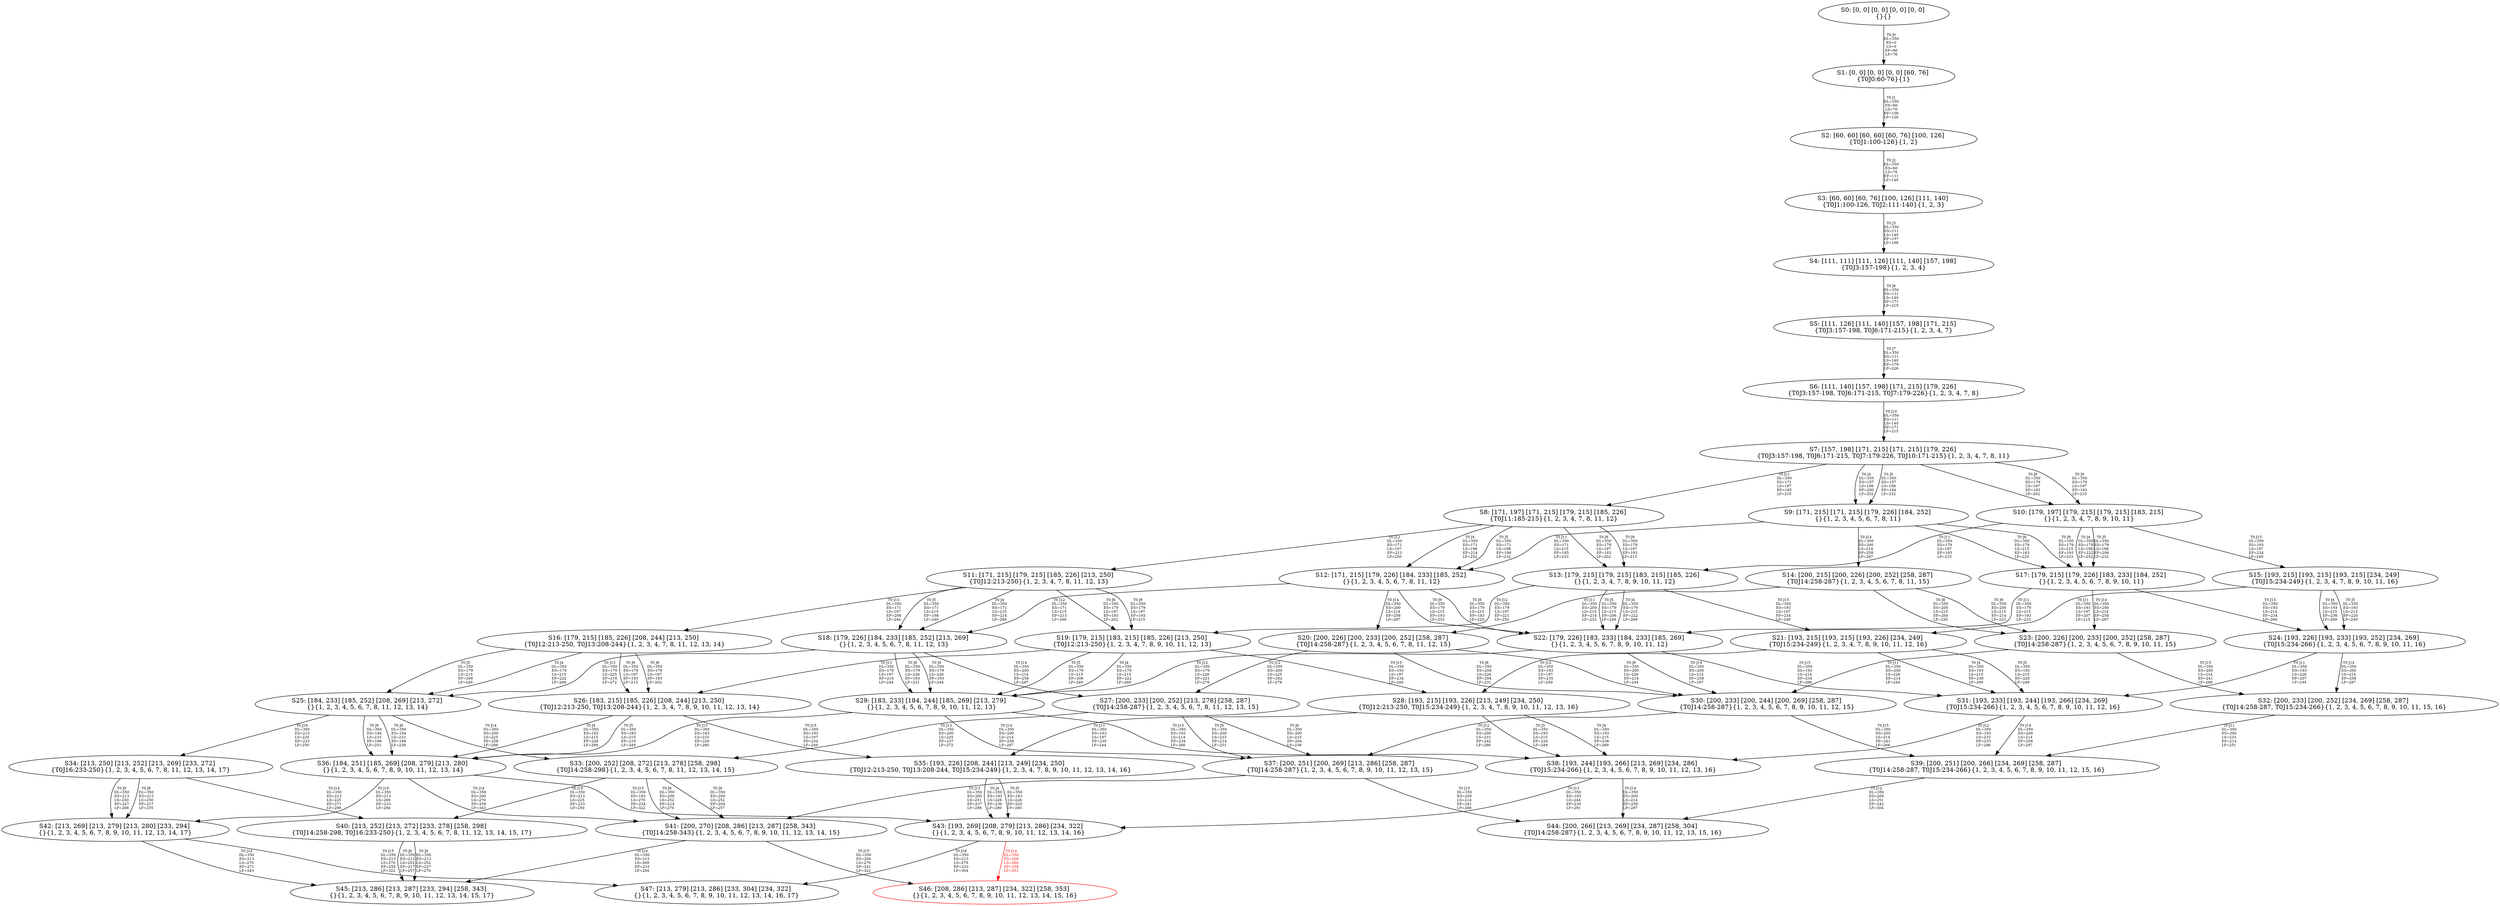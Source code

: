digraph {
	S0[label="S0: [0, 0] [0, 0] [0, 0] [0, 0] \n{}{}"];
	S1[label="S1: [0, 0] [0, 0] [0, 0] [60, 76] \n{T0J0:60-76}{1}"];
	S2[label="S2: [60, 60] [60, 60] [60, 76] [100, 126] \n{T0J1:100-126}{1, 2}"];
	S3[label="S3: [60, 60] [60, 76] [100, 126] [111, 140] \n{T0J1:100-126, T0J2:111-140}{1, 2, 3}"];
	S4[label="S4: [111, 111] [111, 126] [111, 140] [157, 198] \n{T0J3:157-198}{1, 2, 3, 4}"];
	S5[label="S5: [111, 126] [111, 140] [157, 198] [171, 215] \n{T0J3:157-198, T0J6:171-215}{1, 2, 3, 4, 7}"];
	S6[label="S6: [111, 140] [157, 198] [171, 215] [179, 226] \n{T0J3:157-198, T0J6:171-215, T0J7:179-226}{1, 2, 3, 4, 7, 8}"];
	S7[label="S7: [157, 198] [171, 215] [171, 215] [179, 226] \n{T0J3:157-198, T0J6:171-215, T0J7:179-226, T0J10:171-215}{1, 2, 3, 4, 7, 8, 11}"];
	S8[label="S8: [171, 197] [171, 215] [179, 215] [185, 226] \n{T0J11:185-215}{1, 2, 3, 4, 7, 8, 11, 12}"];
	S9[label="S9: [171, 215] [171, 215] [179, 226] [184, 252] \n{}{1, 2, 3, 4, 5, 6, 7, 8, 11}"];
	S10[label="S10: [179, 197] [179, 215] [179, 215] [183, 215] \n{}{1, 2, 3, 4, 7, 8, 9, 10, 11}"];
	S11[label="S11: [171, 215] [179, 215] [185, 226] [213, 250] \n{T0J12:213-250}{1, 2, 3, 4, 7, 8, 11, 12, 13}"];
	S12[label="S12: [171, 215] [179, 226] [184, 233] [185, 252] \n{}{1, 2, 3, 4, 5, 6, 7, 8, 11, 12}"];
	S13[label="S13: [179, 215] [179, 215] [183, 215] [185, 226] \n{}{1, 2, 3, 4, 7, 8, 9, 10, 11, 12}"];
	S14[label="S14: [200, 215] [200, 226] [200, 252] [258, 287] \n{T0J14:258-287}{1, 2, 3, 4, 5, 6, 7, 8, 11, 15}"];
	S15[label="S15: [193, 215] [193, 215] [193, 215] [234, 249] \n{T0J15:234-249}{1, 2, 3, 4, 7, 8, 9, 10, 11, 16}"];
	S16[label="S16: [179, 215] [185, 226] [208, 244] [213, 250] \n{T0J12:213-250, T0J13:208-244}{1, 2, 3, 4, 7, 8, 11, 12, 13, 14}"];
	S17[label="S17: [179, 215] [179, 226] [183, 233] [184, 252] \n{}{1, 2, 3, 4, 5, 6, 7, 8, 9, 10, 11}"];
	S18[label="S18: [179, 226] [184, 233] [185, 252] [213, 269] \n{}{1, 2, 3, 4, 5, 6, 7, 8, 11, 12, 13}"];
	S19[label="S19: [179, 215] [183, 215] [185, 226] [213, 250] \n{T0J12:213-250}{1, 2, 3, 4, 7, 8, 9, 10, 11, 12, 13}"];
	S20[label="S20: [200, 226] [200, 233] [200, 252] [258, 287] \n{T0J14:258-287}{1, 2, 3, 4, 5, 6, 7, 8, 11, 12, 15}"];
	S21[label="S21: [193, 215] [193, 215] [193, 226] [234, 249] \n{T0J15:234-249}{1, 2, 3, 4, 7, 8, 9, 10, 11, 12, 16}"];
	S22[label="S22: [179, 226] [183, 233] [184, 233] [185, 269] \n{}{1, 2, 3, 4, 5, 6, 7, 8, 9, 10, 11, 12}"];
	S23[label="S23: [200, 226] [200, 233] [200, 252] [258, 287] \n{T0J14:258-287}{1, 2, 3, 4, 5, 6, 7, 8, 9, 10, 11, 15}"];
	S24[label="S24: [193, 226] [193, 233] [193, 252] [234, 269] \n{T0J15:234-266}{1, 2, 3, 4, 5, 6, 7, 8, 9, 10, 11, 16}"];
	S25[label="S25: [184, 233] [185, 252] [208, 269] [213, 272] \n{}{1, 2, 3, 4, 5, 6, 7, 8, 11, 12, 13, 14}"];
	S26[label="S26: [183, 215] [185, 226] [208, 244] [213, 250] \n{T0J12:213-250, T0J13:208-244}{1, 2, 3, 4, 7, 8, 9, 10, 11, 12, 13, 14}"];
	S27[label="S27: [200, 233] [200, 252] [213, 278] [258, 287] \n{T0J14:258-287}{1, 2, 3, 4, 5, 6, 7, 8, 11, 12, 13, 15}"];
	S28[label="S28: [193, 215] [193, 226] [213, 249] [234, 250] \n{T0J12:213-250, T0J15:234-249}{1, 2, 3, 4, 7, 8, 9, 10, 11, 12, 13, 16}"];
	S29[label="S29: [183, 233] [184, 244] [185, 269] [213, 279] \n{}{1, 2, 3, 4, 5, 6, 7, 8, 9, 10, 11, 12, 13}"];
	S30[label="S30: [200, 233] [200, 244] [200, 269] [258, 287] \n{T0J14:258-287}{1, 2, 3, 4, 5, 6, 7, 8, 9, 10, 11, 12, 15}"];
	S31[label="S31: [193, 233] [193, 244] [193, 266] [234, 269] \n{T0J15:234-266}{1, 2, 3, 4, 5, 6, 7, 8, 9, 10, 11, 12, 16}"];
	S32[label="S32: [200, 233] [200, 252] [234, 269] [258, 287] \n{T0J14:258-287, T0J15:234-266}{1, 2, 3, 4, 5, 6, 7, 8, 9, 10, 11, 15, 16}"];
	S33[label="S33: [200, 252] [208, 272] [213, 278] [258, 298] \n{T0J14:258-298}{1, 2, 3, 4, 5, 6, 7, 8, 11, 12, 13, 14, 15}"];
	S34[label="S34: [213, 250] [213, 252] [213, 269] [233, 272] \n{T0J16:233-250}{1, 2, 3, 4, 5, 6, 7, 8, 11, 12, 13, 14, 17}"];
	S35[label="S35: [193, 226] [208, 244] [213, 249] [234, 250] \n{T0J12:213-250, T0J13:208-244, T0J15:234-249}{1, 2, 3, 4, 7, 8, 9, 10, 11, 12, 13, 14, 16}"];
	S36[label="S36: [184, 251] [185, 269] [208, 279] [213, 280] \n{}{1, 2, 3, 4, 5, 6, 7, 8, 9, 10, 11, 12, 13, 14}"];
	S37[label="S37: [200, 251] [200, 269] [213, 286] [258, 287] \n{T0J14:258-287}{1, 2, 3, 4, 5, 6, 7, 8, 9, 10, 11, 12, 13, 15}"];
	S38[label="S38: [193, 244] [193, 266] [213, 269] [234, 286] \n{T0J15:234-266}{1, 2, 3, 4, 5, 6, 7, 8, 9, 10, 11, 12, 13, 16}"];
	S39[label="S39: [200, 251] [200, 266] [234, 269] [258, 287] \n{T0J14:258-287, T0J15:234-266}{1, 2, 3, 4, 5, 6, 7, 8, 9, 10, 11, 12, 15, 16}"];
	S40[label="S40: [213, 252] [213, 272] [233, 278] [258, 298] \n{T0J14:258-298, T0J16:233-250}{1, 2, 3, 4, 5, 6, 7, 8, 11, 12, 13, 14, 15, 17}"];
	S41[label="S41: [200, 270] [208, 286] [213, 287] [258, 343] \n{T0J14:258-343}{1, 2, 3, 4, 5, 6, 7, 8, 9, 10, 11, 12, 13, 14, 15}"];
	S42[label="S42: [213, 269] [213, 279] [213, 280] [233, 294] \n{}{1, 2, 3, 4, 5, 6, 7, 8, 9, 10, 11, 12, 13, 14, 17}"];
	S43[label="S43: [193, 269] [208, 279] [213, 286] [234, 322] \n{}{1, 2, 3, 4, 5, 6, 7, 8, 9, 10, 11, 12, 13, 14, 16}"];
	S44[label="S44: [200, 266] [213, 269] [234, 287] [258, 304] \n{T0J14:258-287}{1, 2, 3, 4, 5, 6, 7, 8, 9, 10, 11, 12, 13, 15, 16}"];
	S45[label="S45: [213, 286] [213, 287] [233, 294] [258, 343] \n{}{1, 2, 3, 4, 5, 6, 7, 8, 9, 10, 11, 12, 13, 14, 15, 17}"];
	S46[label="S46: [208, 286] [213, 287] [234, 322] [258, 353] \n{}{1, 2, 3, 4, 5, 6, 7, 8, 9, 10, 11, 12, 13, 14, 15, 16}"];
	S47[label="S47: [213, 279] [213, 286] [233, 304] [234, 322] \n{}{1, 2, 3, 4, 5, 6, 7, 8, 9, 10, 11, 12, 13, 14, 16, 17}"];
	S0 -> S1[label="T0 J0\nDL=350\nES=0\nLS=0\nEF=60\nLF=76",fontsize=8];
	S1 -> S2[label="T0 J1\nDL=350\nES=60\nLS=76\nEF=100\nLF=126",fontsize=8];
	S2 -> S3[label="T0 J2\nDL=350\nES=60\nLS=76\nEF=111\nLF=140",fontsize=8];
	S3 -> S4[label="T0 J3\nDL=350\nES=111\nLS=140\nEF=157\nLF=198",fontsize=8];
	S4 -> S5[label="T0 J6\nDL=350\nES=111\nLS=140\nEF=171\nLF=215",fontsize=8];
	S5 -> S6[label="T0 J7\nDL=350\nES=111\nLS=140\nEF=179\nLF=226",fontsize=8];
	S6 -> S7[label="T0 J10\nDL=350\nES=111\nLS=140\nEF=171\nLF=215",fontsize=8];
	S7 -> S9[label="T0 J4\nDL=350\nES=157\nLS=198\nEF=200\nLF=252",fontsize=8];
	S7 -> S9[label="T0 J5\nDL=350\nES=157\nLS=198\nEF=184\nLF=232",fontsize=8];
	S7 -> S10[label="T0 J8\nDL=350\nES=179\nLS=197\nEF=183\nLF=202",fontsize=8];
	S7 -> S10[label="T0 J9\nDL=350\nES=179\nLS=197\nEF=193\nLF=215",fontsize=8];
	S7 -> S8[label="T0 J11\nDL=350\nES=171\nLS=197\nEF=185\nLF=215",fontsize=8];
	S8 -> S12[label="T0 J4\nDL=350\nES=171\nLS=198\nEF=214\nLF=252",fontsize=8];
	S8 -> S12[label="T0 J5\nDL=350\nES=171\nLS=198\nEF=198\nLF=232",fontsize=8];
	S8 -> S13[label="T0 J8\nDL=350\nES=179\nLS=197\nEF=183\nLF=202",fontsize=8];
	S8 -> S13[label="T0 J9\nDL=350\nES=179\nLS=197\nEF=193\nLF=215",fontsize=8];
	S8 -> S11[label="T0 J12\nDL=350\nES=171\nLS=197\nEF=213\nLF=250",fontsize=8];
	S9 -> S17[label="T0 J8\nDL=350\nES=179\nLS=215\nEF=183\nLF=220",fontsize=8];
	S9 -> S17[label="T0 J9\nDL=350\nES=179\nLS=215\nEF=193\nLF=233",fontsize=8];
	S9 -> S12[label="T0 J11\nDL=350\nES=171\nLS=215\nEF=185\nLF=233",fontsize=8];
	S9 -> S14[label="T0 J14\nDL=350\nES=200\nLS=214\nEF=258\nLF=287",fontsize=8];
	S10 -> S17[label="T0 J4\nDL=350\nES=179\nLS=198\nEF=222\nLF=252",fontsize=8];
	S10 -> S17[label="T0 J5\nDL=350\nES=179\nLS=198\nEF=206\nLF=232",fontsize=8];
	S10 -> S13[label="T0 J11\nDL=350\nES=179\nLS=197\nEF=193\nLF=215",fontsize=8];
	S10 -> S15[label="T0 J15\nDL=350\nES=193\nLS=197\nEF=234\nLF=249",fontsize=8];
	S11 -> S18[label="T0 J4\nDL=350\nES=171\nLS=215\nEF=214\nLF=269",fontsize=8];
	S11 -> S18[label="T0 J5\nDL=350\nES=171\nLS=215\nEF=198\nLF=249",fontsize=8];
	S11 -> S19[label="T0 J8\nDL=350\nES=179\nLS=197\nEF=183\nLF=202",fontsize=8];
	S11 -> S19[label="T0 J9\nDL=350\nES=179\nLS=197\nEF=193\nLF=215",fontsize=8];
	S11 -> S16[label="T0 J13\nDL=350\nES=171\nLS=197\nEF=208\nLF=244",fontsize=8];
	S12 -> S22[label="T0 J8\nDL=350\nES=179\nLS=215\nEF=183\nLF=220",fontsize=8];
	S12 -> S22[label="T0 J9\nDL=350\nES=179\nLS=215\nEF=193\nLF=233",fontsize=8];
	S12 -> S18[label="T0 J12\nDL=350\nES=171\nLS=215\nEF=213\nLF=268",fontsize=8];
	S12 -> S20[label="T0 J14\nDL=350\nES=200\nLS=214\nEF=258\nLF=287",fontsize=8];
	S13 -> S22[label="T0 J4\nDL=350\nES=179\nLS=215\nEF=222\nLF=269",fontsize=8];
	S13 -> S22[label="T0 J5\nDL=350\nES=179\nLS=215\nEF=206\nLF=249",fontsize=8];
	S13 -> S19[label="T0 J12\nDL=350\nES=179\nLS=197\nEF=221\nLF=250",fontsize=8];
	S13 -> S21[label="T0 J15\nDL=350\nES=193\nLS=197\nEF=234\nLF=249",fontsize=8];
	S14 -> S23[label="T0 J8\nDL=350\nES=200\nLS=215\nEF=204\nLF=220",fontsize=8];
	S14 -> S23[label="T0 J9\nDL=350\nES=200\nLS=215\nEF=214\nLF=233",fontsize=8];
	S14 -> S20[label="T0 J11\nDL=350\nES=200\nLS=215\nEF=214\nLF=233",fontsize=8];
	S15 -> S24[label="T0 J4\nDL=350\nES=193\nLS=215\nEF=236\nLF=269",fontsize=8];
	S15 -> S24[label="T0 J5\nDL=350\nES=193\nLS=215\nEF=220\nLF=249",fontsize=8];
	S15 -> S21[label="T0 J11\nDL=350\nES=193\nLS=197\nEF=207\nLF=215",fontsize=8];
	S16 -> S25[label="T0 J4\nDL=350\nES=179\nLS=215\nEF=222\nLF=269",fontsize=8];
	S16 -> S25[label="T0 J5\nDL=350\nES=179\nLS=215\nEF=206\nLF=249",fontsize=8];
	S16 -> S26[label="T0 J8\nDL=350\nES=179\nLS=197\nEF=183\nLF=202",fontsize=8];
	S16 -> S26[label="T0 J9\nDL=350\nES=179\nLS=197\nEF=193\nLF=215",fontsize=8];
	S17 -> S22[label="T0 J11\nDL=350\nES=179\nLS=215\nEF=193\nLF=233",fontsize=8];
	S17 -> S23[label="T0 J14\nDL=350\nES=200\nLS=214\nEF=258\nLF=287",fontsize=8];
	S17 -> S24[label="T0 J15\nDL=350\nES=193\nLS=214\nEF=234\nLF=266",fontsize=8];
	S18 -> S29[label="T0 J8\nDL=350\nES=179\nLS=226\nEF=183\nLF=231",fontsize=8];
	S18 -> S29[label="T0 J9\nDL=350\nES=179\nLS=226\nEF=193\nLF=244",fontsize=8];
	S18 -> S25[label="T0 J13\nDL=350\nES=179\nLS=225\nEF=216\nLF=272",fontsize=8];
	S18 -> S27[label="T0 J14\nDL=350\nES=200\nLS=214\nEF=258\nLF=287",fontsize=8];
	S19 -> S29[label="T0 J4\nDL=350\nES=179\nLS=215\nEF=222\nLF=269",fontsize=8];
	S19 -> S29[label="T0 J5\nDL=350\nES=179\nLS=215\nEF=206\nLF=249",fontsize=8];
	S19 -> S26[label="T0 J13\nDL=350\nES=179\nLS=197\nEF=216\nLF=244",fontsize=8];
	S19 -> S28[label="T0 J15\nDL=350\nES=193\nLS=197\nEF=234\nLF=249",fontsize=8];
	S20 -> S30[label="T0 J8\nDL=350\nES=200\nLS=226\nEF=204\nLF=231",fontsize=8];
	S20 -> S30[label="T0 J9\nDL=350\nES=200\nLS=226\nEF=214\nLF=244",fontsize=8];
	S20 -> S27[label="T0 J12\nDL=350\nES=200\nLS=225\nEF=242\nLF=278",fontsize=8];
	S21 -> S31[label="T0 J4\nDL=350\nES=193\nLS=215\nEF=236\nLF=269",fontsize=8];
	S21 -> S31[label="T0 J5\nDL=350\nES=193\nLS=215\nEF=220\nLF=249",fontsize=8];
	S21 -> S28[label="T0 J12\nDL=350\nES=193\nLS=197\nEF=235\nLF=250",fontsize=8];
	S22 -> S29[label="T0 J12\nDL=350\nES=179\nLS=226\nEF=221\nLF=279",fontsize=8];
	S22 -> S30[label="T0 J14\nDL=350\nES=200\nLS=214\nEF=258\nLF=287",fontsize=8];
	S22 -> S31[label="T0 J15\nDL=350\nES=193\nLS=214\nEF=234\nLF=266",fontsize=8];
	S23 -> S30[label="T0 J11\nDL=350\nES=200\nLS=226\nEF=214\nLF=244",fontsize=8];
	S23 -> S32[label="T0 J15\nDL=350\nES=200\nLS=214\nEF=241\nLF=266",fontsize=8];
	S24 -> S31[label="T0 J11\nDL=350\nES=193\nLS=226\nEF=207\nLF=244",fontsize=8];
	S24 -> S32[label="T0 J14\nDL=350\nES=200\nLS=214\nEF=258\nLF=287",fontsize=8];
	S25 -> S36[label="T0 J8\nDL=350\nES=184\nLS=233\nEF=188\nLF=238",fontsize=8];
	S25 -> S36[label="T0 J9\nDL=350\nES=184\nLS=233\nEF=198\nLF=251",fontsize=8];
	S25 -> S33[label="T0 J14\nDL=350\nES=200\nLS=225\nEF=258\nLF=298",fontsize=8];
	S25 -> S34[label="T0 J16\nDL=350\nES=213\nLS=225\nEF=233\nLF=250",fontsize=8];
	S26 -> S36[label="T0 J4\nDL=350\nES=183\nLS=215\nEF=226\nLF=269",fontsize=8];
	S26 -> S36[label="T0 J5\nDL=350\nES=183\nLS=215\nEF=210\nLF=249",fontsize=8];
	S26 -> S35[label="T0 J15\nDL=350\nES=193\nLS=197\nEF=234\nLF=249",fontsize=8];
	S27 -> S37[label="T0 J8\nDL=350\nES=200\nLS=233\nEF=204\nLF=238",fontsize=8];
	S27 -> S37[label="T0 J9\nDL=350\nES=200\nLS=233\nEF=214\nLF=251",fontsize=8];
	S27 -> S33[label="T0 J13\nDL=350\nES=200\nLS=225\nEF=237\nLF=272",fontsize=8];
	S28 -> S38[label="T0 J4\nDL=350\nES=193\nLS=215\nEF=236\nLF=269",fontsize=8];
	S28 -> S38[label="T0 J5\nDL=350\nES=193\nLS=215\nEF=220\nLF=249",fontsize=8];
	S28 -> S35[label="T0 J13\nDL=350\nES=193\nLS=197\nEF=230\nLF=244",fontsize=8];
	S29 -> S36[label="T0 J13\nDL=350\nES=183\nLS=233\nEF=220\nLF=280",fontsize=8];
	S29 -> S37[label="T0 J14\nDL=350\nES=200\nLS=214\nEF=258\nLF=287",fontsize=8];
	S29 -> S38[label="T0 J15\nDL=350\nES=193\nLS=214\nEF=234\nLF=266",fontsize=8];
	S30 -> S37[label="T0 J12\nDL=350\nES=200\nLS=233\nEF=242\nLF=286",fontsize=8];
	S30 -> S39[label="T0 J15\nDL=350\nES=200\nLS=214\nEF=241\nLF=266",fontsize=8];
	S31 -> S38[label="T0 J12\nDL=350\nES=193\nLS=233\nEF=235\nLF=286",fontsize=8];
	S31 -> S39[label="T0 J14\nDL=350\nES=200\nLS=214\nEF=258\nLF=287",fontsize=8];
	S32 -> S39[label="T0 J11\nDL=350\nES=200\nLS=233\nEF=214\nLF=251",fontsize=8];
	S33 -> S41[label="T0 J8\nDL=350\nES=200\nLS=252\nEF=204\nLF=257",fontsize=8];
	S33 -> S41[label="T0 J9\nDL=350\nES=200\nLS=252\nEF=214\nLF=270",fontsize=8];
	S33 -> S40[label="T0 J16\nDL=350\nES=213\nLS=225\nEF=233\nLF=250",fontsize=8];
	S34 -> S42[label="T0 J8\nDL=350\nES=213\nLS=250\nEF=217\nLF=255",fontsize=8];
	S34 -> S42[label="T0 J9\nDL=350\nES=213\nLS=250\nEF=227\nLF=268",fontsize=8];
	S34 -> S40[label="T0 J14\nDL=350\nES=213\nLS=225\nEF=271\nLF=298",fontsize=8];
	S35 -> S43[label="T0 J4\nDL=350\nES=193\nLS=226\nEF=236\nLF=280",fontsize=8];
	S35 -> S43[label="T0 J5\nDL=350\nES=193\nLS=226\nEF=220\nLF=260",fontsize=8];
	S36 -> S41[label="T0 J14\nDL=350\nES=200\nLS=270\nEF=258\nLF=343",fontsize=8];
	S36 -> S43[label="T0 J15\nDL=350\nES=193\nLS=270\nEF=234\nLF=322",fontsize=8];
	S36 -> S42[label="T0 J16\nDL=350\nES=213\nLS=269\nEF=233\nLF=294",fontsize=8];
	S37 -> S41[label="T0 J13\nDL=350\nES=200\nLS=251\nEF=237\nLF=298",fontsize=8];
	S37 -> S44[label="T0 J15\nDL=350\nES=200\nLS=214\nEF=241\nLF=266",fontsize=8];
	S38 -> S43[label="T0 J13\nDL=350\nES=193\nLS=244\nEF=230\nLF=291",fontsize=8];
	S38 -> S44[label="T0 J14\nDL=350\nES=200\nLS=214\nEF=258\nLF=287",fontsize=8];
	S39 -> S44[label="T0 J12\nDL=350\nES=200\nLS=251\nEF=242\nLF=304",fontsize=8];
	S40 -> S45[label="T0 J8\nDL=350\nES=213\nLS=252\nEF=217\nLF=257",fontsize=8];
	S40 -> S45[label="T0 J9\nDL=350\nES=213\nLS=252\nEF=227\nLF=270",fontsize=8];
	S41 -> S46[label="T0 J15\nDL=350\nES=200\nLS=270\nEF=241\nLF=322",fontsize=8];
	S41 -> S45[label="T0 J16\nDL=350\nES=213\nLS=269\nEF=233\nLF=294",fontsize=8];
	S42 -> S45[label="T0 J14\nDL=350\nES=213\nLS=270\nEF=271\nLF=343",fontsize=8];
	S42 -> S47[label="T0 J15\nDL=350\nES=213\nLS=270\nEF=254\nLF=322",fontsize=8];
	S43 -> S46[label="T0 J14\nDL=350\nES=200\nLS=280\nEF=258\nLF=353",color=Red,fontcolor=Red,fontsize=8];
S46[color=Red];
	S43 -> S47[label="T0 J16\nDL=350\nES=213\nLS=279\nEF=233\nLF=304",fontsize=8];
}

